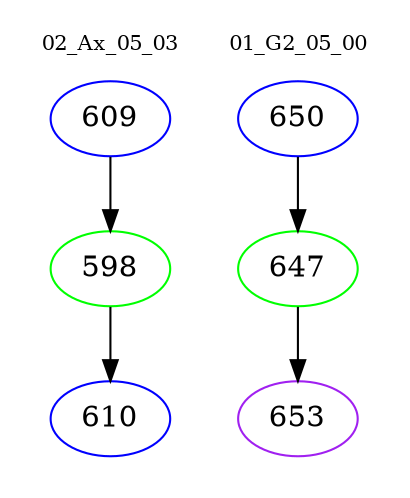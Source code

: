 digraph{
subgraph cluster_0 {
color = white
label = "02_Ax_05_03";
fontsize=10;
T0_609 [label="609", color="blue"]
T0_609 -> T0_598 [color="black"]
T0_598 [label="598", color="green"]
T0_598 -> T0_610 [color="black"]
T0_610 [label="610", color="blue"]
}
subgraph cluster_1 {
color = white
label = "01_G2_05_00";
fontsize=10;
T1_650 [label="650", color="blue"]
T1_650 -> T1_647 [color="black"]
T1_647 [label="647", color="green"]
T1_647 -> T1_653 [color="black"]
T1_653 [label="653", color="purple"]
}
}
